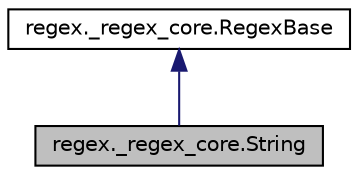 digraph "regex._regex_core.String"
{
 // LATEX_PDF_SIZE
  edge [fontname="Helvetica",fontsize="10",labelfontname="Helvetica",labelfontsize="10"];
  node [fontname="Helvetica",fontsize="10",shape=record];
  Node1 [label="regex._regex_core.String",height=0.2,width=0.4,color="black", fillcolor="grey75", style="filled", fontcolor="black",tooltip=" "];
  Node2 -> Node1 [dir="back",color="midnightblue",fontsize="10",style="solid",fontname="Helvetica"];
  Node2 [label="regex._regex_core.RegexBase",height=0.2,width=0.4,color="black", fillcolor="white", style="filled",URL="$classregex_1_1__regex__core_1_1RegexBase.html",tooltip=" "];
}

